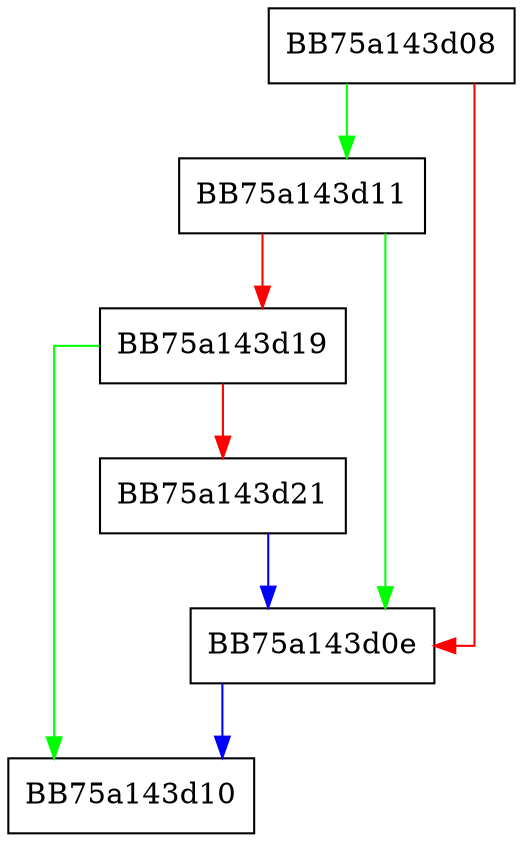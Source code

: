 digraph OpenSucceeded {
  node [shape="box"];
  graph [splines=ortho];
  BB75a143d08 -> BB75a143d11 [color="green"];
  BB75a143d08 -> BB75a143d0e [color="red"];
  BB75a143d0e -> BB75a143d10 [color="blue"];
  BB75a143d11 -> BB75a143d0e [color="green"];
  BB75a143d11 -> BB75a143d19 [color="red"];
  BB75a143d19 -> BB75a143d10 [color="green"];
  BB75a143d19 -> BB75a143d21 [color="red"];
  BB75a143d21 -> BB75a143d0e [color="blue"];
}